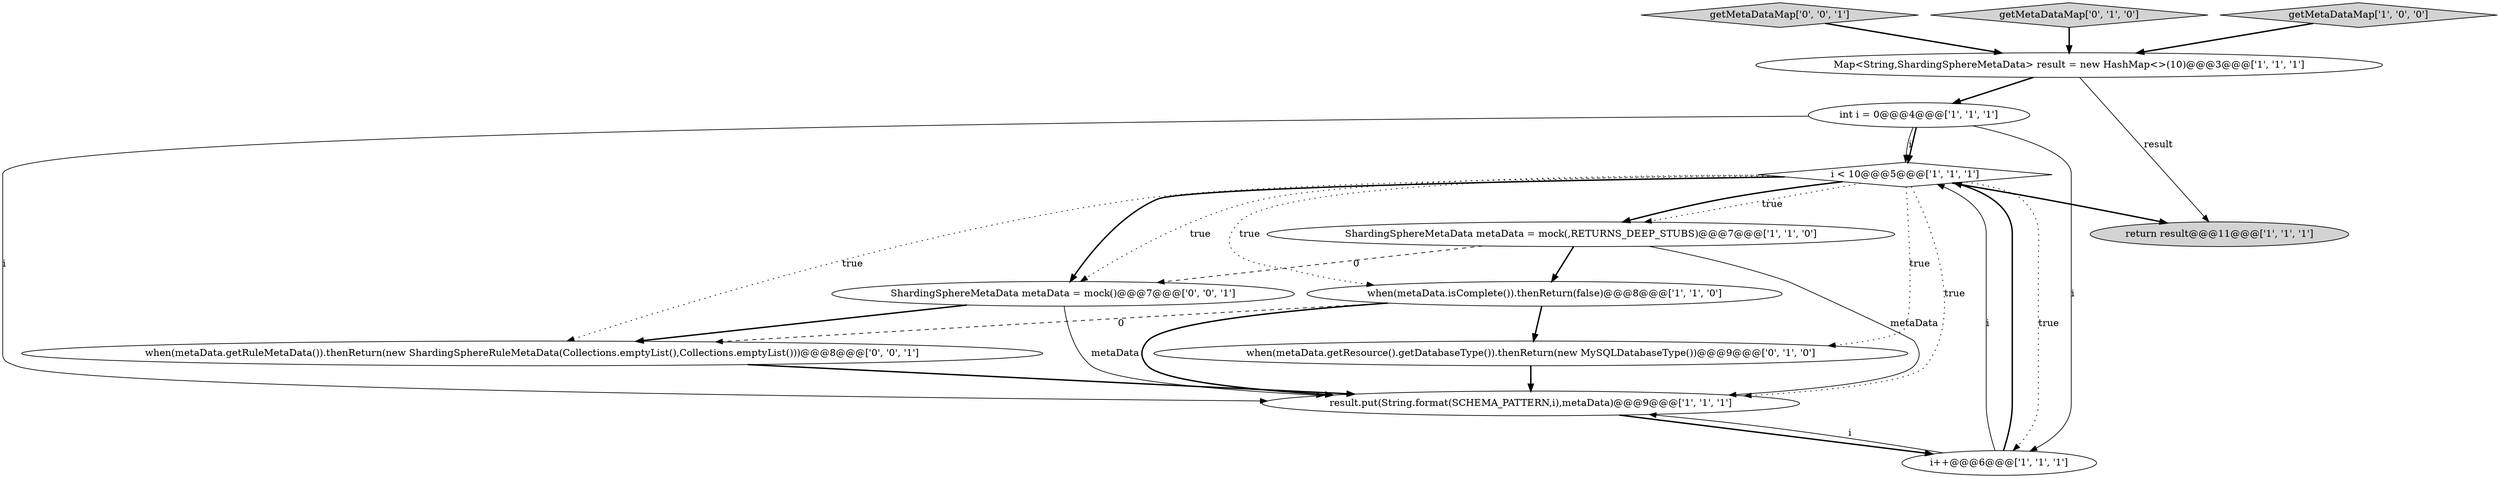 digraph {
1 [style = filled, label = "i < 10@@@5@@@['1', '1', '1']", fillcolor = white, shape = diamond image = "AAA0AAABBB1BBB"];
5 [style = filled, label = "int i = 0@@@4@@@['1', '1', '1']", fillcolor = white, shape = ellipse image = "AAA0AAABBB1BBB"];
11 [style = filled, label = "getMetaDataMap['0', '0', '1']", fillcolor = lightgray, shape = diamond image = "AAA0AAABBB3BBB"];
4 [style = filled, label = "when(metaData.isComplete()).thenReturn(false)@@@8@@@['1', '1', '0']", fillcolor = white, shape = ellipse image = "AAA0AAABBB1BBB"];
0 [style = filled, label = "Map<String,ShardingSphereMetaData> result = new HashMap<>(10)@@@3@@@['1', '1', '1']", fillcolor = white, shape = ellipse image = "AAA0AAABBB1BBB"];
8 [style = filled, label = "result.put(String.format(SCHEMA_PATTERN,i),metaData)@@@9@@@['1', '1', '1']", fillcolor = white, shape = ellipse image = "AAA0AAABBB1BBB"];
10 [style = filled, label = "when(metaData.getResource().getDatabaseType()).thenReturn(new MySQLDatabaseType())@@@9@@@['0', '1', '0']", fillcolor = white, shape = ellipse image = "AAA1AAABBB2BBB"];
13 [style = filled, label = "when(metaData.getRuleMetaData()).thenReturn(new ShardingSphereRuleMetaData(Collections.emptyList(),Collections.emptyList()))@@@8@@@['0', '0', '1']", fillcolor = white, shape = ellipse image = "AAA0AAABBB3BBB"];
7 [style = filled, label = "return result@@@11@@@['1', '1', '1']", fillcolor = lightgray, shape = ellipse image = "AAA0AAABBB1BBB"];
6 [style = filled, label = "i++@@@6@@@['1', '1', '1']", fillcolor = white, shape = ellipse image = "AAA0AAABBB1BBB"];
12 [style = filled, label = "ShardingSphereMetaData metaData = mock()@@@7@@@['0', '0', '1']", fillcolor = white, shape = ellipse image = "AAA0AAABBB3BBB"];
9 [style = filled, label = "getMetaDataMap['0', '1', '0']", fillcolor = lightgray, shape = diamond image = "AAA0AAABBB2BBB"];
2 [style = filled, label = "ShardingSphereMetaData metaData = mock(,RETURNS_DEEP_STUBS)@@@7@@@['1', '1', '0']", fillcolor = white, shape = ellipse image = "AAA0AAABBB1BBB"];
3 [style = filled, label = "getMetaDataMap['1', '0', '0']", fillcolor = lightgray, shape = diamond image = "AAA0AAABBB1BBB"];
1->8 [style = dotted, label="true"];
2->4 [style = bold, label=""];
5->8 [style = solid, label="i"];
1->12 [style = bold, label=""];
11->0 [style = bold, label=""];
0->7 [style = solid, label="result"];
5->1 [style = bold, label=""];
10->8 [style = bold, label=""];
5->6 [style = solid, label="i"];
4->8 [style = bold, label=""];
9->0 [style = bold, label=""];
8->6 [style = bold, label=""];
6->8 [style = solid, label="i"];
1->6 [style = dotted, label="true"];
12->13 [style = bold, label=""];
5->1 [style = solid, label="i"];
6->1 [style = solid, label="i"];
1->13 [style = dotted, label="true"];
3->0 [style = bold, label=""];
1->12 [style = dotted, label="true"];
4->10 [style = bold, label=""];
2->8 [style = solid, label="metaData"];
1->2 [style = dotted, label="true"];
4->13 [style = dashed, label="0"];
13->8 [style = bold, label=""];
1->7 [style = bold, label=""];
0->5 [style = bold, label=""];
6->1 [style = bold, label=""];
1->4 [style = dotted, label="true"];
1->2 [style = bold, label=""];
1->10 [style = dotted, label="true"];
12->8 [style = solid, label="metaData"];
2->12 [style = dashed, label="0"];
}
